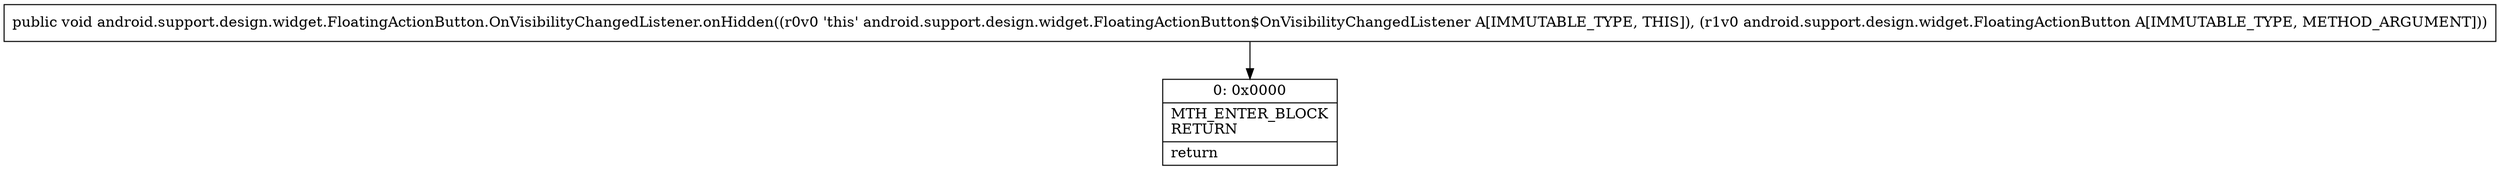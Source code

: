 digraph "CFG forandroid.support.design.widget.FloatingActionButton.OnVisibilityChangedListener.onHidden(Landroid\/support\/design\/widget\/FloatingActionButton;)V" {
Node_0 [shape=record,label="{0\:\ 0x0000|MTH_ENTER_BLOCK\lRETURN\l|return\l}"];
MethodNode[shape=record,label="{public void android.support.design.widget.FloatingActionButton.OnVisibilityChangedListener.onHidden((r0v0 'this' android.support.design.widget.FloatingActionButton$OnVisibilityChangedListener A[IMMUTABLE_TYPE, THIS]), (r1v0 android.support.design.widget.FloatingActionButton A[IMMUTABLE_TYPE, METHOD_ARGUMENT])) }"];
MethodNode -> Node_0;
}

